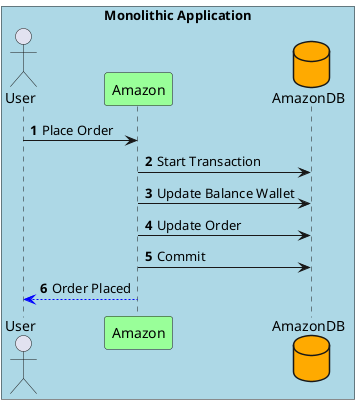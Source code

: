 @startuml
autonumber
skinparam ParticipantPadding 40
box "Monolithic Application" #LightBlue
actor User
participant Amazon #99FF99
database AmazonDB #FFAA00
User -> Amazon : Place Order
'note left : Monolithic
Amazon -> AmazonDB : Start Transaction
Amazon -> AmazonDB : Update Balance Wallet
Amazon -> AmazonDB : Update Order
Amazon -> AmazonDB : Commit
User <-[#0000FF]- Amazon : Order Placed
end box
@enduml